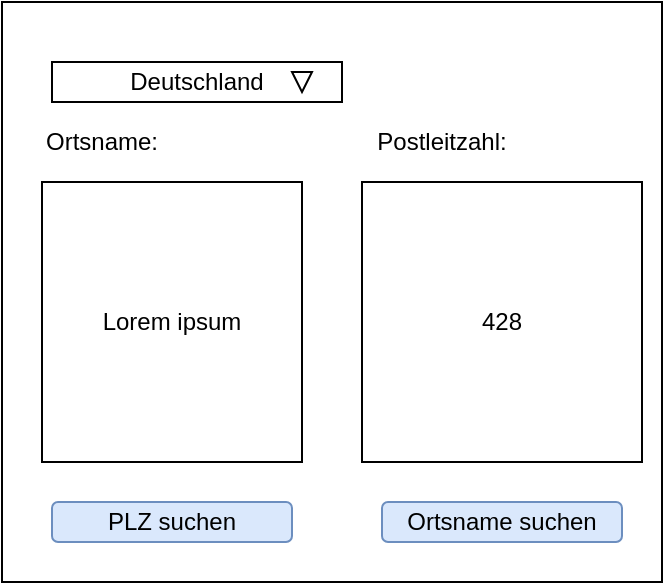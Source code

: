 <mxfile version="14.7.7" type="github">
  <diagram id="j8SqJIrBXZbGOx05tyWr" name="Page-1">
    <mxGraphModel dx="1422" dy="794" grid="1" gridSize="10" guides="1" tooltips="1" connect="1" arrows="1" fold="1" page="1" pageScale="1" pageWidth="827" pageHeight="1169" math="0" shadow="0">
      <root>
        <mxCell id="0" />
        <mxCell id="1" parent="0" />
        <mxCell id="XH8BWdRMtgu910urw4hu-15" value="" style="rounded=0;whiteSpace=wrap;html=1;" vertex="1" parent="1">
          <mxGeometry x="280" y="150" width="330" height="290" as="geometry" />
        </mxCell>
        <mxCell id="XH8BWdRMtgu910urw4hu-3" value="Lorem ipsum" style="rounded=0;whiteSpace=wrap;html=1;" vertex="1" parent="1">
          <mxGeometry x="300" y="240" width="130" height="140" as="geometry" />
        </mxCell>
        <mxCell id="XH8BWdRMtgu910urw4hu-4" value="428" style="whiteSpace=wrap;html=1;aspect=fixed;" vertex="1" parent="1">
          <mxGeometry x="460" y="240" width="140" height="140" as="geometry" />
        </mxCell>
        <mxCell id="XH8BWdRMtgu910urw4hu-5" value="Ortsname:" style="text;html=1;strokeColor=none;fillColor=none;align=center;verticalAlign=middle;whiteSpace=wrap;rounded=0;" vertex="1" parent="1">
          <mxGeometry x="310" y="210" width="40" height="20" as="geometry" />
        </mxCell>
        <mxCell id="XH8BWdRMtgu910urw4hu-6" value="Postleitzahl:" style="text;html=1;strokeColor=none;fillColor=none;align=center;verticalAlign=middle;whiteSpace=wrap;rounded=0;" vertex="1" parent="1">
          <mxGeometry x="480" y="210" width="40" height="20" as="geometry" />
        </mxCell>
        <mxCell id="XH8BWdRMtgu910urw4hu-9" value="PLZ suchen" style="rounded=1;whiteSpace=wrap;html=1;fillColor=#dae8fc;strokeColor=#6c8ebf;" vertex="1" parent="1">
          <mxGeometry x="305" y="400" width="120" height="20" as="geometry" />
        </mxCell>
        <mxCell id="XH8BWdRMtgu910urw4hu-10" value="Ortsname suchen" style="rounded=1;whiteSpace=wrap;html=1;fillColor=#dae8fc;strokeColor=#6c8ebf;" vertex="1" parent="1">
          <mxGeometry x="470" y="400" width="120" height="20" as="geometry" />
        </mxCell>
        <mxCell id="XH8BWdRMtgu910urw4hu-11" value="Deutschland" style="rounded=0;whiteSpace=wrap;html=1;" vertex="1" parent="1">
          <mxGeometry x="305" y="180" width="145" height="20" as="geometry" />
        </mxCell>
        <mxCell id="XH8BWdRMtgu910urw4hu-12" value="" style="triangle;whiteSpace=wrap;html=1;rotation=90;" vertex="1" parent="1">
          <mxGeometry x="425" y="185" width="10" height="10" as="geometry" />
        </mxCell>
      </root>
    </mxGraphModel>
  </diagram>
</mxfile>
